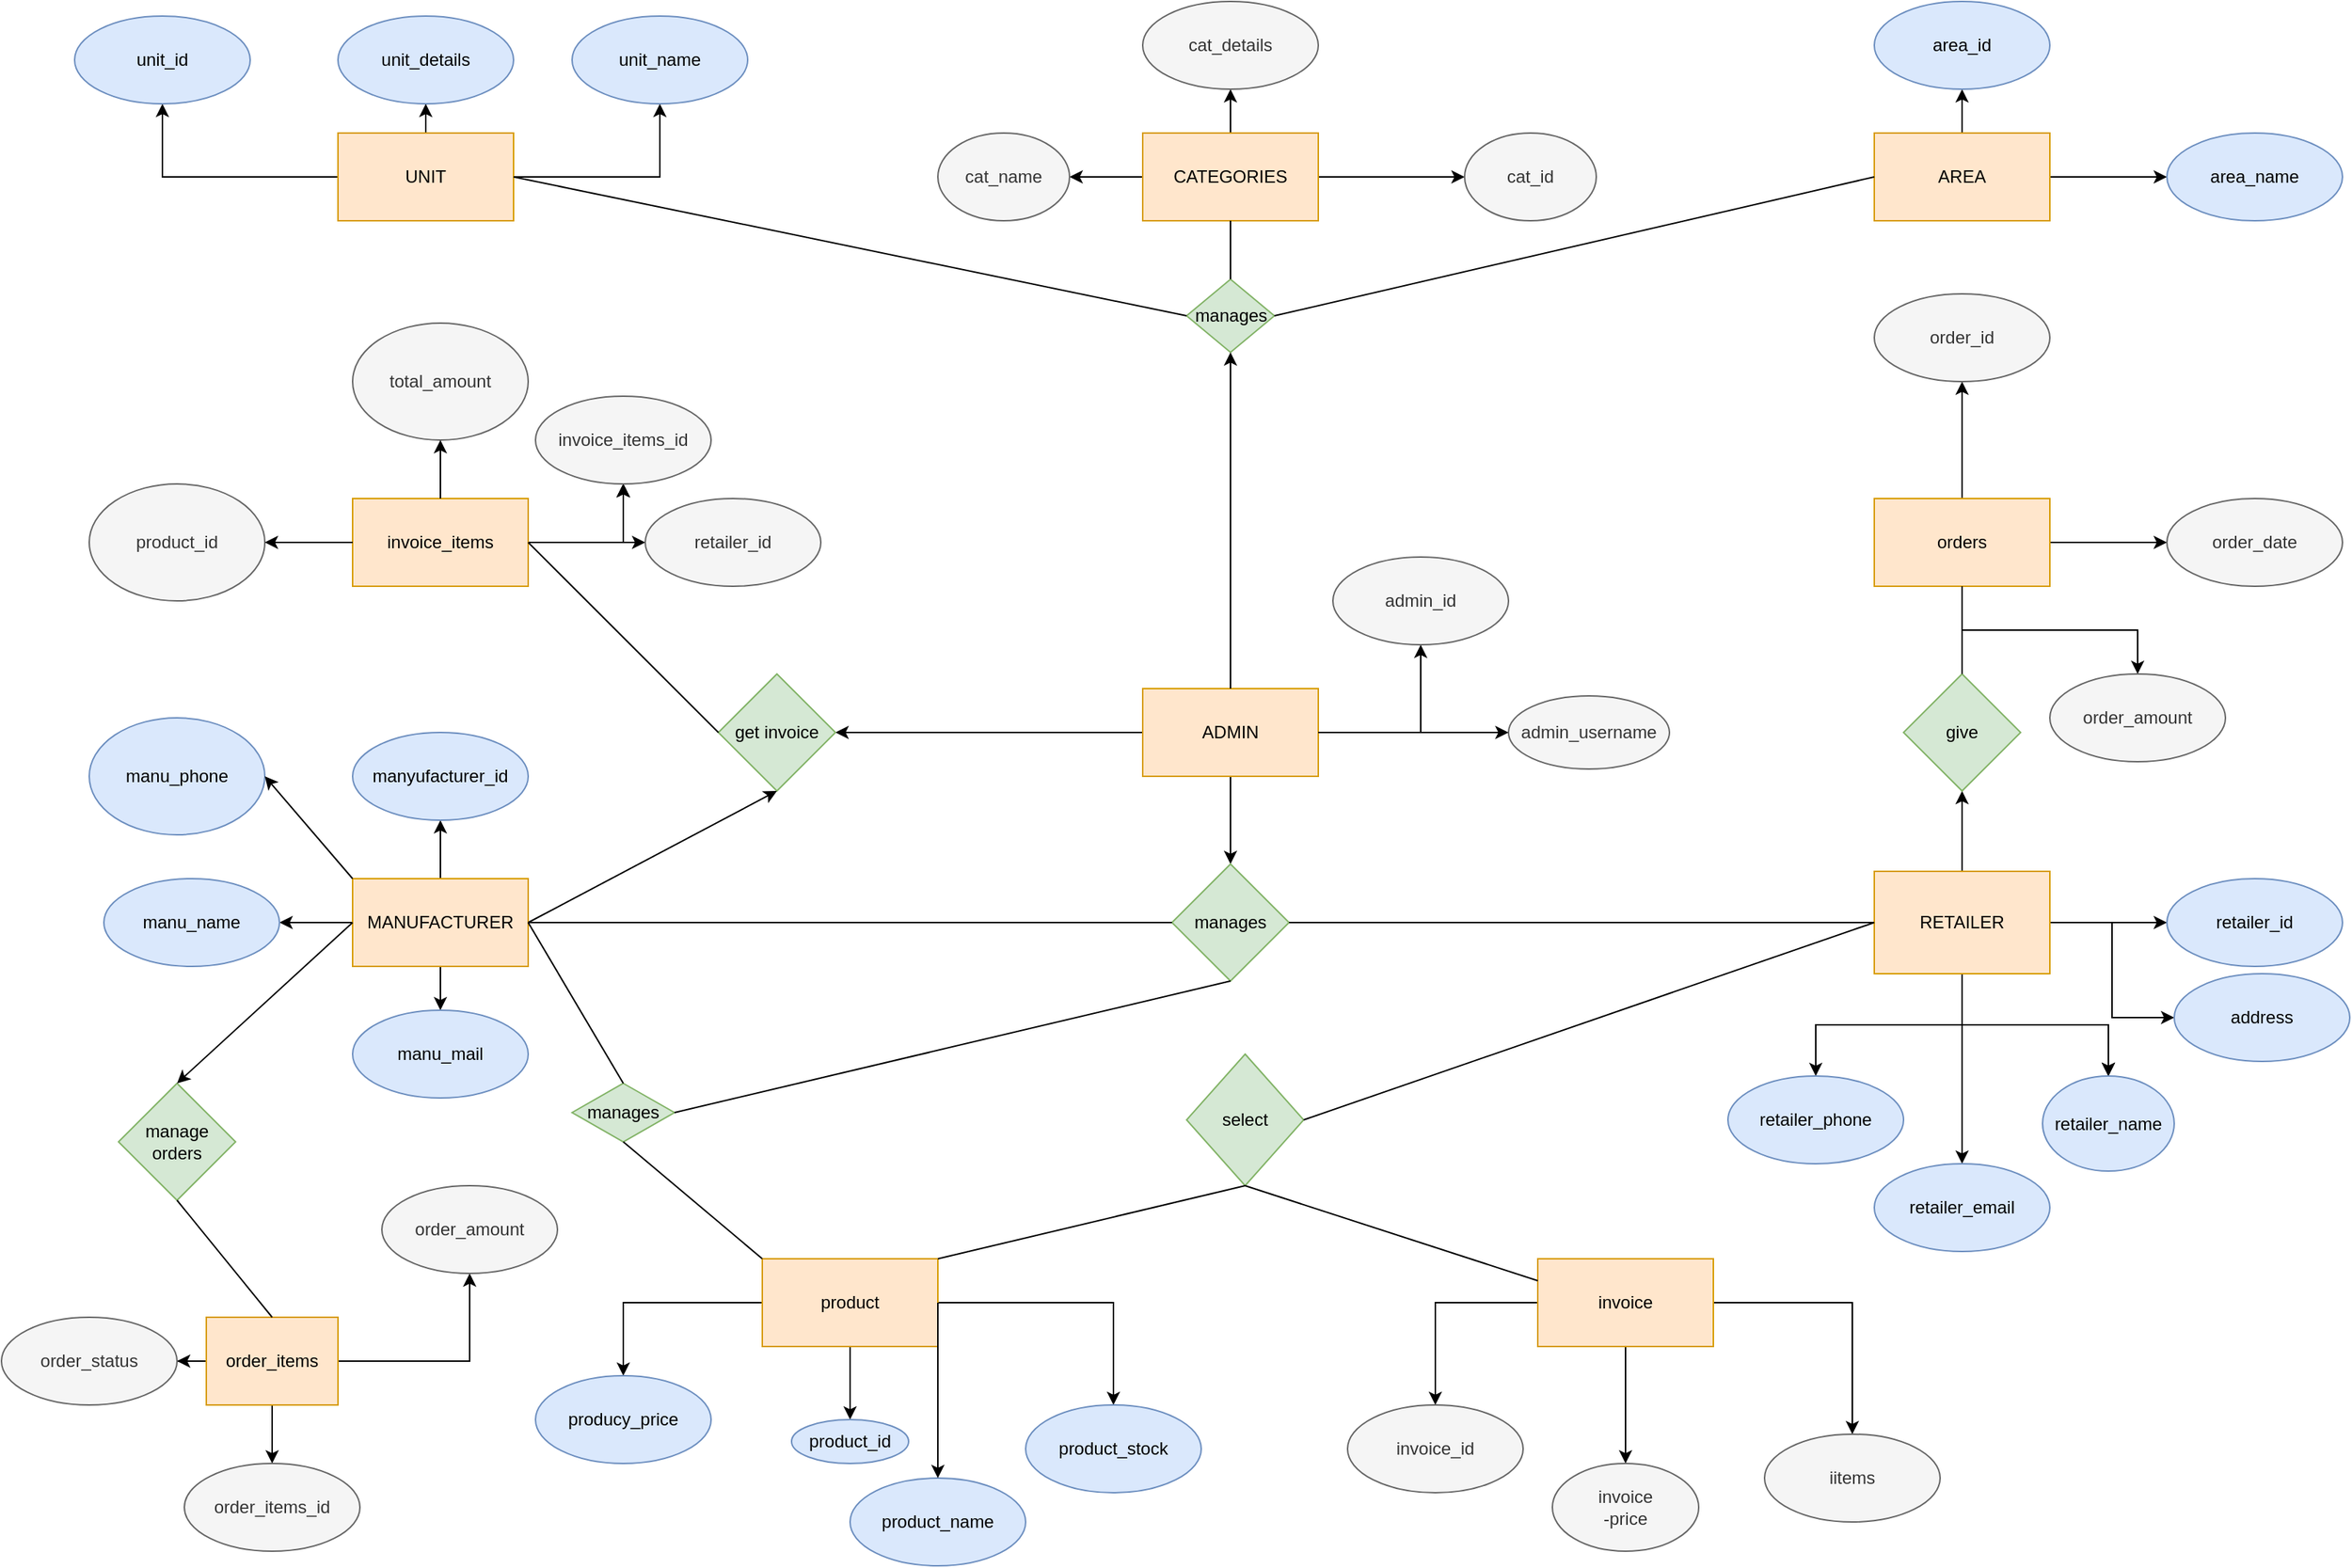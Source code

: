 <mxfile version="14.6.13" type="device"><diagram id="mGNeiCuz3vhwvVSfLxc0" name="Page-1"><mxGraphModel dx="2580" dy="818" grid="1" gridSize="10" guides="1" tooltips="1" connect="1" arrows="1" fold="1" page="1" pageScale="1" pageWidth="850" pageHeight="1100" math="0" shadow="0"><root><mxCell id="0"/><mxCell id="1" parent="0"/><mxCell id="Ocht7B94PA1-AAtT-8UM-25" value="" style="edgeStyle=orthogonalEdgeStyle;rounded=0;orthogonalLoop=1;jettySize=auto;html=1;" edge="1" parent="1" source="Ocht7B94PA1-AAtT-8UM-1" target="Ocht7B94PA1-AAtT-8UM-24"><mxGeometry relative="1" as="geometry"/></mxCell><mxCell id="Ocht7B94PA1-AAtT-8UM-51" value="" style="edgeStyle=orthogonalEdgeStyle;rounded=0;orthogonalLoop=1;jettySize=auto;html=1;" edge="1" parent="1" source="Ocht7B94PA1-AAtT-8UM-1" target="Ocht7B94PA1-AAtT-8UM-50"><mxGeometry relative="1" as="geometry"/></mxCell><mxCell id="Ocht7B94PA1-AAtT-8UM-123" value="" style="edgeStyle=orthogonalEdgeStyle;rounded=0;orthogonalLoop=1;jettySize=auto;html=1;" edge="1" parent="1" source="Ocht7B94PA1-AAtT-8UM-1" target="Ocht7B94PA1-AAtT-8UM-122"><mxGeometry relative="1" as="geometry"/></mxCell><mxCell id="Ocht7B94PA1-AAtT-8UM-1" value="ADMIN" style="rounded=0;whiteSpace=wrap;html=1;fillColor=#ffe6cc;strokeColor=#d79b00;" vertex="1" parent="1"><mxGeometry x="-60" y="480" width="120" height="60" as="geometry"/></mxCell><mxCell id="Ocht7B94PA1-AAtT-8UM-147" value="" style="edgeStyle=orthogonalEdgeStyle;rounded=0;orthogonalLoop=1;jettySize=auto;html=1;" edge="1" parent="1" source="Ocht7B94PA1-AAtT-8UM-2" target="Ocht7B94PA1-AAtT-8UM-146"><mxGeometry relative="1" as="geometry"/></mxCell><mxCell id="Ocht7B94PA1-AAtT-8UM-149" value="" style="edgeStyle=orthogonalEdgeStyle;rounded=0;orthogonalLoop=1;jettySize=auto;html=1;" edge="1" parent="1" source="Ocht7B94PA1-AAtT-8UM-2" target="Ocht7B94PA1-AAtT-8UM-148"><mxGeometry relative="1" as="geometry"/></mxCell><mxCell id="Ocht7B94PA1-AAtT-8UM-151" value="" style="edgeStyle=orthogonalEdgeStyle;rounded=0;orthogonalLoop=1;jettySize=auto;html=1;" edge="1" parent="1" source="Ocht7B94PA1-AAtT-8UM-2" target="Ocht7B94PA1-AAtT-8UM-150"><mxGeometry relative="1" as="geometry"/></mxCell><mxCell id="Ocht7B94PA1-AAtT-8UM-2" value="MANUFACTURER" style="rounded=0;whiteSpace=wrap;html=1;fillColor=#ffe6cc;strokeColor=#d79b00;" vertex="1" parent="1"><mxGeometry x="-600" y="610" width="120" height="60" as="geometry"/></mxCell><mxCell id="Ocht7B94PA1-AAtT-8UM-63" value="" style="edgeStyle=orthogonalEdgeStyle;rounded=0;orthogonalLoop=1;jettySize=auto;html=1;" edge="1" parent="1" source="Ocht7B94PA1-AAtT-8UM-3" target="Ocht7B94PA1-AAtT-8UM-62"><mxGeometry relative="1" as="geometry"/></mxCell><mxCell id="Ocht7B94PA1-AAtT-8UM-85" value="" style="edgeStyle=orthogonalEdgeStyle;rounded=0;orthogonalLoop=1;jettySize=auto;html=1;" edge="1" parent="1" source="Ocht7B94PA1-AAtT-8UM-3" target="Ocht7B94PA1-AAtT-8UM-84"><mxGeometry relative="1" as="geometry"/></mxCell><mxCell id="Ocht7B94PA1-AAtT-8UM-87" value="" style="edgeStyle=orthogonalEdgeStyle;rounded=0;orthogonalLoop=1;jettySize=auto;html=1;" edge="1" parent="1" source="Ocht7B94PA1-AAtT-8UM-3" target="Ocht7B94PA1-AAtT-8UM-86"><mxGeometry relative="1" as="geometry"/></mxCell><mxCell id="Ocht7B94PA1-AAtT-8UM-89" value="" style="edgeStyle=orthogonalEdgeStyle;rounded=0;orthogonalLoop=1;jettySize=auto;html=1;" edge="1" parent="1" source="Ocht7B94PA1-AAtT-8UM-3" target="Ocht7B94PA1-AAtT-8UM-88"><mxGeometry relative="1" as="geometry"/></mxCell><mxCell id="Ocht7B94PA1-AAtT-8UM-91" value="" style="edgeStyle=orthogonalEdgeStyle;rounded=0;orthogonalLoop=1;jettySize=auto;html=1;" edge="1" parent="1" source="Ocht7B94PA1-AAtT-8UM-3" target="Ocht7B94PA1-AAtT-8UM-88"><mxGeometry relative="1" as="geometry"/></mxCell><mxCell id="Ocht7B94PA1-AAtT-8UM-92" value="" style="edgeStyle=orthogonalEdgeStyle;rounded=0;orthogonalLoop=1;jettySize=auto;html=1;" edge="1" parent="1" source="Ocht7B94PA1-AAtT-8UM-3" target="Ocht7B94PA1-AAtT-8UM-88"><mxGeometry relative="1" as="geometry"/></mxCell><mxCell id="Ocht7B94PA1-AAtT-8UM-96" value="" style="edgeStyle=orthogonalEdgeStyle;rounded=0;orthogonalLoop=1;jettySize=auto;html=1;" edge="1" parent="1" source="Ocht7B94PA1-AAtT-8UM-3" target="Ocht7B94PA1-AAtT-8UM-95"><mxGeometry relative="1" as="geometry"/></mxCell><mxCell id="Ocht7B94PA1-AAtT-8UM-98" value="" style="edgeStyle=orthogonalEdgeStyle;rounded=0;orthogonalLoop=1;jettySize=auto;html=1;" edge="1" parent="1" source="Ocht7B94PA1-AAtT-8UM-3" target="Ocht7B94PA1-AAtT-8UM-97"><mxGeometry relative="1" as="geometry"/></mxCell><mxCell id="Ocht7B94PA1-AAtT-8UM-3" value="RETAILER" style="rounded=0;whiteSpace=wrap;html=1;fillColor=#ffe6cc;strokeColor=#d79b00;" vertex="1" parent="1"><mxGeometry x="440" y="605" width="120" height="70" as="geometry"/></mxCell><mxCell id="Ocht7B94PA1-AAtT-8UM-77" value="" style="edgeStyle=orthogonalEdgeStyle;rounded=0;orthogonalLoop=1;jettySize=auto;html=1;" edge="1" parent="1" source="Ocht7B94PA1-AAtT-8UM-4" target="Ocht7B94PA1-AAtT-8UM-76"><mxGeometry relative="1" as="geometry"/></mxCell><mxCell id="Ocht7B94PA1-AAtT-8UM-80" value="" style="edgeStyle=orthogonalEdgeStyle;rounded=0;orthogonalLoop=1;jettySize=auto;html=1;" edge="1" parent="1" source="Ocht7B94PA1-AAtT-8UM-4"><mxGeometry relative="1" as="geometry"><mxPoint x="270" y="1010" as="targetPoint"/></mxGeometry></mxCell><mxCell id="Ocht7B94PA1-AAtT-8UM-83" value="" style="edgeStyle=orthogonalEdgeStyle;rounded=0;orthogonalLoop=1;jettySize=auto;html=1;" edge="1" parent="1" source="Ocht7B94PA1-AAtT-8UM-4" target="Ocht7B94PA1-AAtT-8UM-82"><mxGeometry relative="1" as="geometry"/></mxCell><mxCell id="Ocht7B94PA1-AAtT-8UM-4" value="invoice" style="rounded=0;whiteSpace=wrap;html=1;fillColor=#ffe6cc;strokeColor=#d79b00;" vertex="1" parent="1"><mxGeometry x="210" y="870" width="120" height="60" as="geometry"/></mxCell><mxCell id="Ocht7B94PA1-AAtT-8UM-114" value="" style="edgeStyle=orthogonalEdgeStyle;rounded=0;orthogonalLoop=1;jettySize=auto;html=1;" edge="1" parent="1" source="Ocht7B94PA1-AAtT-8UM-5" target="Ocht7B94PA1-AAtT-8UM-113"><mxGeometry relative="1" as="geometry"/></mxCell><mxCell id="Ocht7B94PA1-AAtT-8UM-116" value="" style="edgeStyle=orthogonalEdgeStyle;rounded=0;orthogonalLoop=1;jettySize=auto;html=1;" edge="1" parent="1" source="Ocht7B94PA1-AAtT-8UM-5" target="Ocht7B94PA1-AAtT-8UM-115"><mxGeometry relative="1" as="geometry"/></mxCell><mxCell id="Ocht7B94PA1-AAtT-8UM-118" value="" style="edgeStyle=orthogonalEdgeStyle;rounded=0;orthogonalLoop=1;jettySize=auto;html=1;" edge="1" parent="1" source="Ocht7B94PA1-AAtT-8UM-5" target="Ocht7B94PA1-AAtT-8UM-117"><mxGeometry relative="1" as="geometry"/></mxCell><mxCell id="Ocht7B94PA1-AAtT-8UM-5" value="UNIT" style="rounded=0;whiteSpace=wrap;html=1;fillColor=#ffe6cc;strokeColor=#d79b00;" vertex="1" parent="1"><mxGeometry x="-610" y="100" width="120" height="60" as="geometry"/></mxCell><mxCell id="Ocht7B94PA1-AAtT-8UM-128" value="" style="edgeStyle=orthogonalEdgeStyle;rounded=0;orthogonalLoop=1;jettySize=auto;html=1;" edge="1" parent="1" source="Ocht7B94PA1-AAtT-8UM-6" target="Ocht7B94PA1-AAtT-8UM-127"><mxGeometry relative="1" as="geometry"/></mxCell><mxCell id="Ocht7B94PA1-AAtT-8UM-130" value="" style="edgeStyle=orthogonalEdgeStyle;rounded=0;orthogonalLoop=1;jettySize=auto;html=1;" edge="1" parent="1" source="Ocht7B94PA1-AAtT-8UM-6" target="Ocht7B94PA1-AAtT-8UM-129"><mxGeometry relative="1" as="geometry"/></mxCell><mxCell id="Ocht7B94PA1-AAtT-8UM-131" value="" style="edgeStyle=orthogonalEdgeStyle;rounded=0;orthogonalLoop=1;jettySize=auto;html=1;" edge="1" parent="1" source="Ocht7B94PA1-AAtT-8UM-6" target="Ocht7B94PA1-AAtT-8UM-129"><mxGeometry relative="1" as="geometry"/></mxCell><mxCell id="Ocht7B94PA1-AAtT-8UM-132" value="" style="edgeStyle=orthogonalEdgeStyle;rounded=0;orthogonalLoop=1;jettySize=auto;html=1;" edge="1" parent="1" source="Ocht7B94PA1-AAtT-8UM-6" target="Ocht7B94PA1-AAtT-8UM-129"><mxGeometry relative="1" as="geometry"/></mxCell><mxCell id="Ocht7B94PA1-AAtT-8UM-133" value="" style="edgeStyle=orthogonalEdgeStyle;rounded=0;orthogonalLoop=1;jettySize=auto;html=1;" edge="1" parent="1" source="Ocht7B94PA1-AAtT-8UM-6" target="Ocht7B94PA1-AAtT-8UM-129"><mxGeometry relative="1" as="geometry"/></mxCell><mxCell id="Ocht7B94PA1-AAtT-8UM-134" value="" style="edgeStyle=orthogonalEdgeStyle;rounded=0;orthogonalLoop=1;jettySize=auto;html=1;" edge="1" parent="1" source="Ocht7B94PA1-AAtT-8UM-6" target="Ocht7B94PA1-AAtT-8UM-129"><mxGeometry relative="1" as="geometry"/></mxCell><mxCell id="Ocht7B94PA1-AAtT-8UM-6" value="invoice_items" style="rounded=0;whiteSpace=wrap;html=1;fillColor=#ffe6cc;strokeColor=#d79b00;" vertex="1" parent="1"><mxGeometry x="-600" y="350" width="120" height="60" as="geometry"/></mxCell><mxCell id="Ocht7B94PA1-AAtT-8UM-100" value="" style="edgeStyle=orthogonalEdgeStyle;rounded=0;orthogonalLoop=1;jettySize=auto;html=1;" edge="1" parent="1" source="Ocht7B94PA1-AAtT-8UM-7" target="Ocht7B94PA1-AAtT-8UM-99"><mxGeometry relative="1" as="geometry"/></mxCell><mxCell id="Ocht7B94PA1-AAtT-8UM-102" value="" style="edgeStyle=orthogonalEdgeStyle;rounded=0;orthogonalLoop=1;jettySize=auto;html=1;" edge="1" parent="1" source="Ocht7B94PA1-AAtT-8UM-7" target="Ocht7B94PA1-AAtT-8UM-101"><mxGeometry relative="1" as="geometry"/></mxCell><mxCell id="Ocht7B94PA1-AAtT-8UM-104" value="" style="edgeStyle=orthogonalEdgeStyle;rounded=0;orthogonalLoop=1;jettySize=auto;html=1;" edge="1" parent="1" source="Ocht7B94PA1-AAtT-8UM-7" target="Ocht7B94PA1-AAtT-8UM-103"><mxGeometry relative="1" as="geometry"/></mxCell><mxCell id="Ocht7B94PA1-AAtT-8UM-7" value="orders" style="rounded=0;whiteSpace=wrap;html=1;fillColor=#ffe6cc;strokeColor=#d79b00;" vertex="1" parent="1"><mxGeometry x="440" y="350" width="120" height="60" as="geometry"/></mxCell><mxCell id="Ocht7B94PA1-AAtT-8UM-67" value="" style="edgeStyle=orthogonalEdgeStyle;rounded=0;orthogonalLoop=1;jettySize=auto;html=1;" edge="1" parent="1" source="Ocht7B94PA1-AAtT-8UM-8" target="Ocht7B94PA1-AAtT-8UM-66"><mxGeometry relative="1" as="geometry"/></mxCell><mxCell id="Ocht7B94PA1-AAtT-8UM-71" value="" style="edgeStyle=orthogonalEdgeStyle;rounded=0;orthogonalLoop=1;jettySize=auto;html=1;" edge="1" parent="1" source="Ocht7B94PA1-AAtT-8UM-8" target="Ocht7B94PA1-AAtT-8UM-70"><mxGeometry relative="1" as="geometry"/></mxCell><mxCell id="Ocht7B94PA1-AAtT-8UM-75" value="" style="edgeStyle=orthogonalEdgeStyle;rounded=0;orthogonalLoop=1;jettySize=auto;html=1;" edge="1" parent="1" source="Ocht7B94PA1-AAtT-8UM-8" target="Ocht7B94PA1-AAtT-8UM-74"><mxGeometry relative="1" as="geometry"/></mxCell><mxCell id="Ocht7B94PA1-AAtT-8UM-8" value="product" style="rounded=0;whiteSpace=wrap;html=1;fillColor=#ffe6cc;strokeColor=#d79b00;" vertex="1" parent="1"><mxGeometry x="-320" y="870" width="120" height="60" as="geometry"/></mxCell><mxCell id="Ocht7B94PA1-AAtT-8UM-140" value="" style="edgeStyle=orthogonalEdgeStyle;rounded=0;orthogonalLoop=1;jettySize=auto;html=1;" edge="1" parent="1" source="Ocht7B94PA1-AAtT-8UM-9" target="Ocht7B94PA1-AAtT-8UM-139"><mxGeometry relative="1" as="geometry"/></mxCell><mxCell id="Ocht7B94PA1-AAtT-8UM-142" value="" style="edgeStyle=orthogonalEdgeStyle;rounded=0;orthogonalLoop=1;jettySize=auto;html=1;" edge="1" parent="1" source="Ocht7B94PA1-AAtT-8UM-9" target="Ocht7B94PA1-AAtT-8UM-141"><mxGeometry relative="1" as="geometry"/></mxCell><mxCell id="Ocht7B94PA1-AAtT-8UM-144" value="" style="edgeStyle=orthogonalEdgeStyle;rounded=0;orthogonalLoop=1;jettySize=auto;html=1;" edge="1" parent="1" source="Ocht7B94PA1-AAtT-8UM-9" target="Ocht7B94PA1-AAtT-8UM-143"><mxGeometry relative="1" as="geometry"/></mxCell><mxCell id="Ocht7B94PA1-AAtT-8UM-9" value="order_items" style="rounded=0;whiteSpace=wrap;html=1;fillColor=#ffe6cc;strokeColor=#d79b00;" vertex="1" parent="1"><mxGeometry x="-700" y="910" width="90" height="60" as="geometry"/></mxCell><mxCell id="Ocht7B94PA1-AAtT-8UM-110" value="" style="edgeStyle=orthogonalEdgeStyle;rounded=0;orthogonalLoop=1;jettySize=auto;html=1;" edge="1" parent="1" source="Ocht7B94PA1-AAtT-8UM-10" target="Ocht7B94PA1-AAtT-8UM-109"><mxGeometry relative="1" as="geometry"/></mxCell><mxCell id="Ocht7B94PA1-AAtT-8UM-112" value="" style="edgeStyle=orthogonalEdgeStyle;rounded=0;orthogonalLoop=1;jettySize=auto;html=1;" edge="1" parent="1" source="Ocht7B94PA1-AAtT-8UM-10" target="Ocht7B94PA1-AAtT-8UM-111"><mxGeometry relative="1" as="geometry"/></mxCell><mxCell id="Ocht7B94PA1-AAtT-8UM-121" value="" style="edgeStyle=orthogonalEdgeStyle;rounded=0;orthogonalLoop=1;jettySize=auto;html=1;" edge="1" parent="1" source="Ocht7B94PA1-AAtT-8UM-10" target="Ocht7B94PA1-AAtT-8UM-120"><mxGeometry relative="1" as="geometry"/></mxCell><mxCell id="Ocht7B94PA1-AAtT-8UM-10" value="CATEGORIES" style="rounded=0;whiteSpace=wrap;html=1;fillColor=#ffe6cc;strokeColor=#d79b00;" vertex="1" parent="1"><mxGeometry x="-60" y="100" width="120" height="60" as="geometry"/></mxCell><mxCell id="Ocht7B94PA1-AAtT-8UM-106" value="" style="edgeStyle=orthogonalEdgeStyle;rounded=0;orthogonalLoop=1;jettySize=auto;html=1;" edge="1" parent="1" source="Ocht7B94PA1-AAtT-8UM-11" target="Ocht7B94PA1-AAtT-8UM-105"><mxGeometry relative="1" as="geometry"/></mxCell><mxCell id="Ocht7B94PA1-AAtT-8UM-108" value="" style="edgeStyle=orthogonalEdgeStyle;rounded=0;orthogonalLoop=1;jettySize=auto;html=1;" edge="1" parent="1" source="Ocht7B94PA1-AAtT-8UM-11" target="Ocht7B94PA1-AAtT-8UM-107"><mxGeometry relative="1" as="geometry"/></mxCell><mxCell id="Ocht7B94PA1-AAtT-8UM-11" value="AREA" style="rounded=0;whiteSpace=wrap;html=1;fillColor=#ffe6cc;strokeColor=#d79b00;" vertex="1" parent="1"><mxGeometry x="440" y="100" width="120" height="60" as="geometry"/></mxCell><mxCell id="Ocht7B94PA1-AAtT-8UM-13" value="manages" style="shape=rhombus;html=1;dashed=0;whitespace=wrap;perimeter=rhombusPerimeter;fillColor=#d5e8d4;strokeColor=#82b366;" vertex="1" parent="1"><mxGeometry x="-30" y="200" width="60" height="50" as="geometry"/></mxCell><mxCell id="Ocht7B94PA1-AAtT-8UM-14" value="" style="endArrow=classic;html=1;entryX=0.5;entryY=1;entryDx=0;entryDy=0;exitX=0.5;exitY=0;exitDx=0;exitDy=0;" edge="1" parent="1" source="Ocht7B94PA1-AAtT-8UM-1" target="Ocht7B94PA1-AAtT-8UM-13"><mxGeometry width="50" height="50" relative="1" as="geometry"><mxPoint x="420" y="370" as="sourcePoint"/><mxPoint x="460" y="300" as="targetPoint"/></mxGeometry></mxCell><mxCell id="Ocht7B94PA1-AAtT-8UM-15" value="" style="endArrow=none;html=1;exitX=0.5;exitY=0;exitDx=0;exitDy=0;entryX=0.5;entryY=1;entryDx=0;entryDy=0;" edge="1" parent="1" source="Ocht7B94PA1-AAtT-8UM-13" target="Ocht7B94PA1-AAtT-8UM-10"><mxGeometry width="50" height="50" relative="1" as="geometry"><mxPoint x="400" y="200" as="sourcePoint"/><mxPoint x="430" y="130" as="targetPoint"/></mxGeometry></mxCell><mxCell id="Ocht7B94PA1-AAtT-8UM-16" value="" style="endArrow=none;html=1;exitX=1;exitY=0.5;exitDx=0;exitDy=0;entryX=0;entryY=0.5;entryDx=0;entryDy=0;" edge="1" parent="1" source="Ocht7B94PA1-AAtT-8UM-13" target="Ocht7B94PA1-AAtT-8UM-11"><mxGeometry width="50" height="50" relative="1" as="geometry"><mxPoint x="490" y="260" as="sourcePoint"/><mxPoint x="540" y="210" as="targetPoint"/></mxGeometry></mxCell><mxCell id="Ocht7B94PA1-AAtT-8UM-17" value="" style="endArrow=none;html=1;exitX=0;exitY=0.5;exitDx=0;exitDy=0;entryX=1;entryY=0.5;entryDx=0;entryDy=0;" edge="1" parent="1" source="Ocht7B94PA1-AAtT-8UM-13" target="Ocht7B94PA1-AAtT-8UM-5"><mxGeometry width="50" height="50" relative="1" as="geometry"><mxPoint x="280" y="240" as="sourcePoint"/><mxPoint x="330" y="190" as="targetPoint"/></mxGeometry></mxCell><mxCell id="Ocht7B94PA1-AAtT-8UM-24" value="get invoice" style="rhombus;whiteSpace=wrap;html=1;rounded=0;fillColor=#d5e8d4;strokeColor=#82b366;" vertex="1" parent="1"><mxGeometry x="-350" y="470" width="80" height="80" as="geometry"/></mxCell><mxCell id="Ocht7B94PA1-AAtT-8UM-26" value="" style="endArrow=none;html=1;entryX=1;entryY=0.5;entryDx=0;entryDy=0;exitX=0;exitY=0.5;exitDx=0;exitDy=0;" edge="1" parent="1" source="Ocht7B94PA1-AAtT-8UM-24" target="Ocht7B94PA1-AAtT-8UM-6"><mxGeometry width="50" height="50" relative="1" as="geometry"><mxPoint x="-290" y="530" as="sourcePoint"/><mxPoint x="-240" y="480" as="targetPoint"/></mxGeometry></mxCell><mxCell id="Ocht7B94PA1-AAtT-8UM-30" value="" style="endArrow=classic;html=1;entryX=0.5;entryY=1;entryDx=0;entryDy=0;exitX=1;exitY=0.5;exitDx=0;exitDy=0;" edge="1" parent="1" source="Ocht7B94PA1-AAtT-8UM-2" target="Ocht7B94PA1-AAtT-8UM-24"><mxGeometry width="50" height="50" relative="1" as="geometry"><mxPoint x="-490" y="640" as="sourcePoint"/><mxPoint x="-310" y="600" as="targetPoint"/></mxGeometry></mxCell><mxCell id="Ocht7B94PA1-AAtT-8UM-33" value="manage orders" style="rhombus;whiteSpace=wrap;html=1;rounded=0;fillColor=#d5e8d4;strokeColor=#82b366;" vertex="1" parent="1"><mxGeometry x="-760" y="750" width="80" height="80" as="geometry"/></mxCell><mxCell id="Ocht7B94PA1-AAtT-8UM-43" value="" style="endArrow=classic;html=1;entryX=0.5;entryY=0;entryDx=0;entryDy=0;exitX=0;exitY=0.5;exitDx=0;exitDy=0;" edge="1" parent="1" source="Ocht7B94PA1-AAtT-8UM-2" target="Ocht7B94PA1-AAtT-8UM-33"><mxGeometry width="50" height="50" relative="1" as="geometry"><mxPoint x="-600" y="770" as="sourcePoint"/><mxPoint x="-550" y="720" as="targetPoint"/></mxGeometry></mxCell><mxCell id="Ocht7B94PA1-AAtT-8UM-44" value="" style="endArrow=none;html=1;exitX=0.5;exitY=0;exitDx=0;exitDy=0;entryX=0.5;entryY=1;entryDx=0;entryDy=0;" edge="1" parent="1" source="Ocht7B94PA1-AAtT-8UM-9" target="Ocht7B94PA1-AAtT-8UM-33"><mxGeometry width="50" height="50" relative="1" as="geometry"><mxPoint x="-740" y="900" as="sourcePoint"/><mxPoint x="-690" y="850" as="targetPoint"/></mxGeometry></mxCell><mxCell id="Ocht7B94PA1-AAtT-8UM-46" value="manages" style="rhombus;whiteSpace=wrap;html=1;rounded=0;fillColor=#d5e8d4;strokeColor=#82b366;" vertex="1" parent="1"><mxGeometry x="-450" y="750" width="70" height="40" as="geometry"/></mxCell><mxCell id="Ocht7B94PA1-AAtT-8UM-48" value="" style="endArrow=none;html=1;exitX=0.5;exitY=0;exitDx=0;exitDy=0;entryX=1;entryY=0.5;entryDx=0;entryDy=0;" edge="1" parent="1" source="Ocht7B94PA1-AAtT-8UM-46" target="Ocht7B94PA1-AAtT-8UM-2"><mxGeometry width="50" height="50" relative="1" as="geometry"><mxPoint x="-460" y="750" as="sourcePoint"/><mxPoint x="-410" y="700" as="targetPoint"/></mxGeometry></mxCell><mxCell id="Ocht7B94PA1-AAtT-8UM-49" value="" style="endArrow=none;html=1;entryX=0.5;entryY=1;entryDx=0;entryDy=0;exitX=0;exitY=0;exitDx=0;exitDy=0;" edge="1" parent="1" source="Ocht7B94PA1-AAtT-8UM-8" target="Ocht7B94PA1-AAtT-8UM-46"><mxGeometry width="50" height="50" relative="1" as="geometry"><mxPoint x="-330" y="900" as="sourcePoint"/><mxPoint x="-270" y="780" as="targetPoint"/></mxGeometry></mxCell><mxCell id="Ocht7B94PA1-AAtT-8UM-50" value="manages" style="rhombus;whiteSpace=wrap;html=1;rounded=0;fillColor=#d5e8d4;strokeColor=#82b366;" vertex="1" parent="1"><mxGeometry x="-40" y="600" width="80" height="80" as="geometry"/></mxCell><mxCell id="Ocht7B94PA1-AAtT-8UM-52" value="" style="endArrow=none;html=1;exitX=1;exitY=0.5;exitDx=0;exitDy=0;entryX=0;entryY=0.5;entryDx=0;entryDy=0;" edge="1" parent="1" source="Ocht7B94PA1-AAtT-8UM-2" target="Ocht7B94PA1-AAtT-8UM-50"><mxGeometry width="50" height="50" relative="1" as="geometry"><mxPoint x="-130" y="670" as="sourcePoint"/><mxPoint x="-80" y="620" as="targetPoint"/></mxGeometry></mxCell><mxCell id="Ocht7B94PA1-AAtT-8UM-53" value="" style="endArrow=none;html=1;entryX=0;entryY=0.5;entryDx=0;entryDy=0;exitX=1;exitY=0.5;exitDx=0;exitDy=0;" edge="1" parent="1" source="Ocht7B94PA1-AAtT-8UM-50" target="Ocht7B94PA1-AAtT-8UM-3"><mxGeometry width="50" height="50" relative="1" as="geometry"><mxPoint x="-50" y="780" as="sourcePoint"/><mxPoint y="730" as="targetPoint"/></mxGeometry></mxCell><mxCell id="Ocht7B94PA1-AAtT-8UM-56" value="select" style="rhombus;whiteSpace=wrap;html=1;rounded=0;fillColor=#d5e8d4;strokeColor=#82b366;" vertex="1" parent="1"><mxGeometry x="-30" y="730" width="80" height="90" as="geometry"/></mxCell><mxCell id="Ocht7B94PA1-AAtT-8UM-59" value="" style="endArrow=none;html=1;exitX=1;exitY=0;exitDx=0;exitDy=0;entryX=0.5;entryY=1;entryDx=0;entryDy=0;" edge="1" parent="1" source="Ocht7B94PA1-AAtT-8UM-8" target="Ocht7B94PA1-AAtT-8UM-56"><mxGeometry width="50" height="50" relative="1" as="geometry"><mxPoint x="-400" y="830" as="sourcePoint"/><mxPoint x="10" y="830" as="targetPoint"/></mxGeometry></mxCell><mxCell id="Ocht7B94PA1-AAtT-8UM-60" value="" style="endArrow=none;html=1;exitX=1;exitY=0.5;exitDx=0;exitDy=0;" edge="1" parent="1" source="Ocht7B94PA1-AAtT-8UM-56"><mxGeometry width="50" height="50" relative="1" as="geometry"><mxPoint x="250" y="750" as="sourcePoint"/><mxPoint x="440" y="640" as="targetPoint"/></mxGeometry></mxCell><mxCell id="Ocht7B94PA1-AAtT-8UM-61" value="" style="endArrow=none;html=1;exitX=0;exitY=0.25;exitDx=0;exitDy=0;entryX=0.5;entryY=1;entryDx=0;entryDy=0;" edge="1" parent="1" source="Ocht7B94PA1-AAtT-8UM-4" target="Ocht7B94PA1-AAtT-8UM-56"><mxGeometry width="50" height="50" relative="1" as="geometry"><mxPoint x="130" y="860" as="sourcePoint"/><mxPoint x="180" y="810" as="targetPoint"/></mxGeometry></mxCell><mxCell id="Ocht7B94PA1-AAtT-8UM-62" value="give" style="rhombus;whiteSpace=wrap;html=1;rounded=0;fillColor=#d5e8d4;strokeColor=#82b366;" vertex="1" parent="1"><mxGeometry x="460" y="470" width="80" height="80" as="geometry"/></mxCell><mxCell id="Ocht7B94PA1-AAtT-8UM-64" value="" style="endArrow=none;html=1;exitX=0.5;exitY=0;exitDx=0;exitDy=0;entryX=0.5;entryY=1;entryDx=0;entryDy=0;" edge="1" parent="1" source="Ocht7B94PA1-AAtT-8UM-62" target="Ocht7B94PA1-AAtT-8UM-7"><mxGeometry width="50" height="50" relative="1" as="geometry"><mxPoint x="480" y="490" as="sourcePoint"/><mxPoint x="530" y="440" as="targetPoint"/></mxGeometry></mxCell><mxCell id="Ocht7B94PA1-AAtT-8UM-65" value="" style="endArrow=none;html=1;exitX=1;exitY=0.5;exitDx=0;exitDy=0;entryX=0.5;entryY=1;entryDx=0;entryDy=0;" edge="1" parent="1" source="Ocht7B94PA1-AAtT-8UM-46" target="Ocht7B94PA1-AAtT-8UM-50"><mxGeometry width="50" height="50" relative="1" as="geometry"><mxPoint x="-290" y="750" as="sourcePoint"/><mxPoint x="-240" y="700" as="targetPoint"/></mxGeometry></mxCell><mxCell id="Ocht7B94PA1-AAtT-8UM-66" value="product_id" style="ellipse;whiteSpace=wrap;html=1;rounded=0;fillColor=#dae8fc;strokeColor=#6c8ebf;" vertex="1" parent="1"><mxGeometry x="-300" y="980" width="80" height="30" as="geometry"/></mxCell><mxCell id="Ocht7B94PA1-AAtT-8UM-68" value="product_name" style="ellipse;whiteSpace=wrap;html=1;rounded=0;fillColor=#dae8fc;strokeColor=#6c8ebf;" vertex="1" parent="1"><mxGeometry x="-260" y="1020" width="120" height="60" as="geometry"/></mxCell><mxCell id="Ocht7B94PA1-AAtT-8UM-70" value="producy_price" style="ellipse;whiteSpace=wrap;html=1;rounded=0;fillColor=#dae8fc;strokeColor=#6c8ebf;" vertex="1" parent="1"><mxGeometry x="-475" y="950" width="120" height="60" as="geometry"/></mxCell><mxCell id="Ocht7B94PA1-AAtT-8UM-73" value="" style="endArrow=classic;html=1;exitX=1;exitY=0.5;exitDx=0;exitDy=0;entryX=0.5;entryY=0;entryDx=0;entryDy=0;" edge="1" parent="1" source="Ocht7B94PA1-AAtT-8UM-8" target="Ocht7B94PA1-AAtT-8UM-68"><mxGeometry width="50" height="50" relative="1" as="geometry"><mxPoint x="-160" y="930" as="sourcePoint"/><mxPoint x="-110" y="880" as="targetPoint"/></mxGeometry></mxCell><mxCell id="Ocht7B94PA1-AAtT-8UM-74" value="product_stock" style="ellipse;whiteSpace=wrap;html=1;rounded=0;fillColor=#dae8fc;strokeColor=#6c8ebf;" vertex="1" parent="1"><mxGeometry x="-140" y="970" width="120" height="60" as="geometry"/></mxCell><mxCell id="Ocht7B94PA1-AAtT-8UM-76" value="invoice_id" style="ellipse;whiteSpace=wrap;html=1;rounded=0;fillColor=#f5f5f5;strokeColor=#666666;fontColor=#333333;" vertex="1" parent="1"><mxGeometry x="80" y="970" width="120" height="60" as="geometry"/></mxCell><mxCell id="Ocht7B94PA1-AAtT-8UM-81" value="invoice&lt;br&gt;-price" style="ellipse;whiteSpace=wrap;html=1;fillColor=#f5f5f5;strokeColor=#666666;fontColor=#333333;" vertex="1" parent="1"><mxGeometry x="220" y="1010" width="100" height="60" as="geometry"/></mxCell><mxCell id="Ocht7B94PA1-AAtT-8UM-82" value="iitems" style="ellipse;whiteSpace=wrap;html=1;rounded=0;fillColor=#f5f5f5;strokeColor=#666666;fontColor=#333333;" vertex="1" parent="1"><mxGeometry x="365" y="990" width="120" height="60" as="geometry"/></mxCell><mxCell id="Ocht7B94PA1-AAtT-8UM-84" value="retailer_id" style="ellipse;whiteSpace=wrap;html=1;rounded=0;fillColor=#dae8fc;strokeColor=#6c8ebf;" vertex="1" parent="1"><mxGeometry x="640" y="610" width="120" height="60" as="geometry"/></mxCell><mxCell id="Ocht7B94PA1-AAtT-8UM-86" value="address" style="ellipse;whiteSpace=wrap;html=1;rounded=0;fillColor=#dae8fc;strokeColor=#6c8ebf;" vertex="1" parent="1"><mxGeometry x="645" y="675" width="120" height="60" as="geometry"/></mxCell><mxCell id="Ocht7B94PA1-AAtT-8UM-88" value="retailer_name" style="ellipse;whiteSpace=wrap;html=1;rounded=0;fillColor=#dae8fc;strokeColor=#6c8ebf;" vertex="1" parent="1"><mxGeometry x="555" y="745" width="90" height="65" as="geometry"/></mxCell><mxCell id="Ocht7B94PA1-AAtT-8UM-95" value="retailer_email" style="ellipse;whiteSpace=wrap;html=1;rounded=0;fillColor=#dae8fc;strokeColor=#6c8ebf;" vertex="1" parent="1"><mxGeometry x="440" y="805" width="120" height="60" as="geometry"/></mxCell><mxCell id="Ocht7B94PA1-AAtT-8UM-97" value="retailer_phone" style="ellipse;whiteSpace=wrap;html=1;rounded=0;fillColor=#dae8fc;strokeColor=#6c8ebf;" vertex="1" parent="1"><mxGeometry x="340" y="745" width="120" height="60" as="geometry"/></mxCell><mxCell id="Ocht7B94PA1-AAtT-8UM-99" value="order_amount" style="ellipse;whiteSpace=wrap;html=1;rounded=0;fillColor=#f5f5f5;strokeColor=#666666;fontColor=#333333;" vertex="1" parent="1"><mxGeometry x="560" y="470" width="120" height="60" as="geometry"/></mxCell><mxCell id="Ocht7B94PA1-AAtT-8UM-101" value="order_id" style="ellipse;whiteSpace=wrap;html=1;rounded=0;fillColor=#f5f5f5;strokeColor=#666666;fontColor=#333333;" vertex="1" parent="1"><mxGeometry x="440" y="210" width="120" height="60" as="geometry"/></mxCell><mxCell id="Ocht7B94PA1-AAtT-8UM-103" value="order_date" style="ellipse;whiteSpace=wrap;html=1;rounded=0;fillColor=#f5f5f5;strokeColor=#666666;fontColor=#333333;" vertex="1" parent="1"><mxGeometry x="640" y="350" width="120" height="60" as="geometry"/></mxCell><mxCell id="Ocht7B94PA1-AAtT-8UM-105" value="area_name" style="ellipse;whiteSpace=wrap;html=1;rounded=0;fillColor=#dae8fc;strokeColor=#6c8ebf;" vertex="1" parent="1"><mxGeometry x="640" y="100" width="120" height="60" as="geometry"/></mxCell><mxCell id="Ocht7B94PA1-AAtT-8UM-107" value="area_id" style="ellipse;whiteSpace=wrap;html=1;rounded=0;fillColor=#dae8fc;strokeColor=#6c8ebf;" vertex="1" parent="1"><mxGeometry x="440" y="10" width="120" height="60" as="geometry"/></mxCell><mxCell id="Ocht7B94PA1-AAtT-8UM-109" value="cat_id" style="ellipse;whiteSpace=wrap;html=1;rounded=0;fillColor=#f5f5f5;strokeColor=#666666;fontColor=#333333;" vertex="1" parent="1"><mxGeometry x="160" y="100" width="90" height="60" as="geometry"/></mxCell><mxCell id="Ocht7B94PA1-AAtT-8UM-111" value="cat_name" style="ellipse;whiteSpace=wrap;html=1;rounded=0;fillColor=#f5f5f5;strokeColor=#666666;fontColor=#333333;" vertex="1" parent="1"><mxGeometry x="-200" y="100" width="90" height="60" as="geometry"/></mxCell><mxCell id="Ocht7B94PA1-AAtT-8UM-113" value="unit_id" style="ellipse;whiteSpace=wrap;html=1;rounded=0;fillColor=#dae8fc;strokeColor=#6c8ebf;" vertex="1" parent="1"><mxGeometry x="-790" y="20" width="120" height="60" as="geometry"/></mxCell><mxCell id="Ocht7B94PA1-AAtT-8UM-115" value="unit_name" style="ellipse;whiteSpace=wrap;html=1;rounded=0;fillColor=#dae8fc;strokeColor=#6c8ebf;" vertex="1" parent="1"><mxGeometry x="-450" y="20" width="120" height="60" as="geometry"/></mxCell><mxCell id="Ocht7B94PA1-AAtT-8UM-117" value="unit_details" style="ellipse;whiteSpace=wrap;html=1;rounded=0;fillColor=#dae8fc;strokeColor=#6c8ebf;" vertex="1" parent="1"><mxGeometry x="-610" y="20" width="120" height="60" as="geometry"/></mxCell><mxCell id="Ocht7B94PA1-AAtT-8UM-120" value="cat_details" style="ellipse;whiteSpace=wrap;html=1;rounded=0;fillColor=#f5f5f5;strokeColor=#666666;fontColor=#333333;" vertex="1" parent="1"><mxGeometry x="-60" y="10" width="120" height="60" as="geometry"/></mxCell><mxCell id="Ocht7B94PA1-AAtT-8UM-122" value="admin_id" style="ellipse;whiteSpace=wrap;html=1;rounded=0;fillColor=#f5f5f5;strokeColor=#666666;fontColor=#333333;" vertex="1" parent="1"><mxGeometry x="70" y="390" width="120" height="60" as="geometry"/></mxCell><mxCell id="Ocht7B94PA1-AAtT-8UM-125" value="admin_username" style="ellipse;whiteSpace=wrap;html=1;fillColor=#f5f5f5;strokeColor=#666666;fontColor=#333333;" vertex="1" parent="1"><mxGeometry x="190" y="485" width="110" height="50" as="geometry"/></mxCell><mxCell id="Ocht7B94PA1-AAtT-8UM-126" value="" style="endArrow=classic;html=1;entryX=0;entryY=0.5;entryDx=0;entryDy=0;exitX=1;exitY=0.5;exitDx=0;exitDy=0;" edge="1" parent="1" source="Ocht7B94PA1-AAtT-8UM-1" target="Ocht7B94PA1-AAtT-8UM-125"><mxGeometry width="50" height="50" relative="1" as="geometry"><mxPoint x="-50" y="430" as="sourcePoint"/><mxPoint y="380" as="targetPoint"/></mxGeometry></mxCell><mxCell id="Ocht7B94PA1-AAtT-8UM-127" value="retailer_id" style="ellipse;whiteSpace=wrap;html=1;rounded=0;fillColor=#f5f5f5;strokeColor=#666666;fontColor=#333333;" vertex="1" parent="1"><mxGeometry x="-400" y="350" width="120" height="60" as="geometry"/></mxCell><mxCell id="Ocht7B94PA1-AAtT-8UM-129" value="invoice_items_id" style="ellipse;whiteSpace=wrap;html=1;rounded=0;fillColor=#f5f5f5;strokeColor=#666666;fontColor=#333333;" vertex="1" parent="1"><mxGeometry x="-475" y="280" width="120" height="60" as="geometry"/></mxCell><mxCell id="Ocht7B94PA1-AAtT-8UM-135" value="total_amount" style="ellipse;whiteSpace=wrap;html=1;fillColor=#f5f5f5;strokeColor=#666666;fontColor=#333333;" vertex="1" parent="1"><mxGeometry x="-600" y="230" width="120" height="80" as="geometry"/></mxCell><mxCell id="Ocht7B94PA1-AAtT-8UM-136" value="product_id" style="ellipse;whiteSpace=wrap;html=1;fillColor=#f5f5f5;strokeColor=#666666;fontColor=#333333;" vertex="1" parent="1"><mxGeometry x="-780" y="340" width="120" height="80" as="geometry"/></mxCell><mxCell id="Ocht7B94PA1-AAtT-8UM-137" value="" style="endArrow=classic;html=1;entryX=0.5;entryY=1;entryDx=0;entryDy=0;" edge="1" parent="1" target="Ocht7B94PA1-AAtT-8UM-135"><mxGeometry width="50" height="50" relative="1" as="geometry"><mxPoint x="-540" y="350" as="sourcePoint"/><mxPoint x="-510" y="320" as="targetPoint"/></mxGeometry></mxCell><mxCell id="Ocht7B94PA1-AAtT-8UM-138" value="" style="endArrow=classic;html=1;exitX=0;exitY=0.5;exitDx=0;exitDy=0;entryX=1;entryY=0.5;entryDx=0;entryDy=0;" edge="1" parent="1" source="Ocht7B94PA1-AAtT-8UM-6" target="Ocht7B94PA1-AAtT-8UM-136"><mxGeometry width="50" height="50" relative="1" as="geometry"><mxPoint x="-710" y="490" as="sourcePoint"/><mxPoint x="-660" y="440" as="targetPoint"/></mxGeometry></mxCell><mxCell id="Ocht7B94PA1-AAtT-8UM-139" value="order_items_id" style="ellipse;whiteSpace=wrap;html=1;rounded=0;fillColor=#f5f5f5;strokeColor=#666666;fontColor=#333333;" vertex="1" parent="1"><mxGeometry x="-715" y="1010" width="120" height="60" as="geometry"/></mxCell><mxCell id="Ocht7B94PA1-AAtT-8UM-141" value="order_amount" style="ellipse;whiteSpace=wrap;html=1;rounded=0;fillColor=#f5f5f5;strokeColor=#666666;fontColor=#333333;" vertex="1" parent="1"><mxGeometry x="-580" y="820" width="120" height="60" as="geometry"/></mxCell><mxCell id="Ocht7B94PA1-AAtT-8UM-143" value="order_status" style="ellipse;whiteSpace=wrap;html=1;rounded=0;fillColor=#f5f5f5;strokeColor=#666666;fontColor=#333333;" vertex="1" parent="1"><mxGeometry x="-840" y="910" width="120" height="60" as="geometry"/></mxCell><mxCell id="Ocht7B94PA1-AAtT-8UM-146" value="manyufacturer_id" style="ellipse;whiteSpace=wrap;html=1;rounded=0;strokeColor=#6c8ebf;fillColor=#dae8fc;" vertex="1" parent="1"><mxGeometry x="-600" y="510" width="120" height="60" as="geometry"/></mxCell><mxCell id="Ocht7B94PA1-AAtT-8UM-148" value="manu_name" style="ellipse;whiteSpace=wrap;html=1;rounded=0;strokeColor=#6c8ebf;fillColor=#dae8fc;" vertex="1" parent="1"><mxGeometry x="-770" y="610" width="120" height="60" as="geometry"/></mxCell><mxCell id="Ocht7B94PA1-AAtT-8UM-150" value="manu_mail" style="ellipse;whiteSpace=wrap;html=1;rounded=0;strokeColor=#6c8ebf;fillColor=#dae8fc;" vertex="1" parent="1"><mxGeometry x="-600" y="700" width="120" height="60" as="geometry"/></mxCell><mxCell id="Ocht7B94PA1-AAtT-8UM-152" value="manu_phone" style="ellipse;whiteSpace=wrap;html=1;fillColor=#dae8fc;strokeColor=#6c8ebf;" vertex="1" parent="1"><mxGeometry x="-780" y="500" width="120" height="80" as="geometry"/></mxCell><mxCell id="Ocht7B94PA1-AAtT-8UM-153" value="" style="endArrow=classic;html=1;exitX=0;exitY=0;exitDx=0;exitDy=0;entryX=1;entryY=0.5;entryDx=0;entryDy=0;" edge="1" parent="1" source="Ocht7B94PA1-AAtT-8UM-2" target="Ocht7B94PA1-AAtT-8UM-152"><mxGeometry width="50" height="50" relative="1" as="geometry"><mxPoint x="-660" y="610" as="sourcePoint"/><mxPoint x="-680" y="550" as="targetPoint"/></mxGeometry></mxCell></root></mxGraphModel></diagram></mxfile>